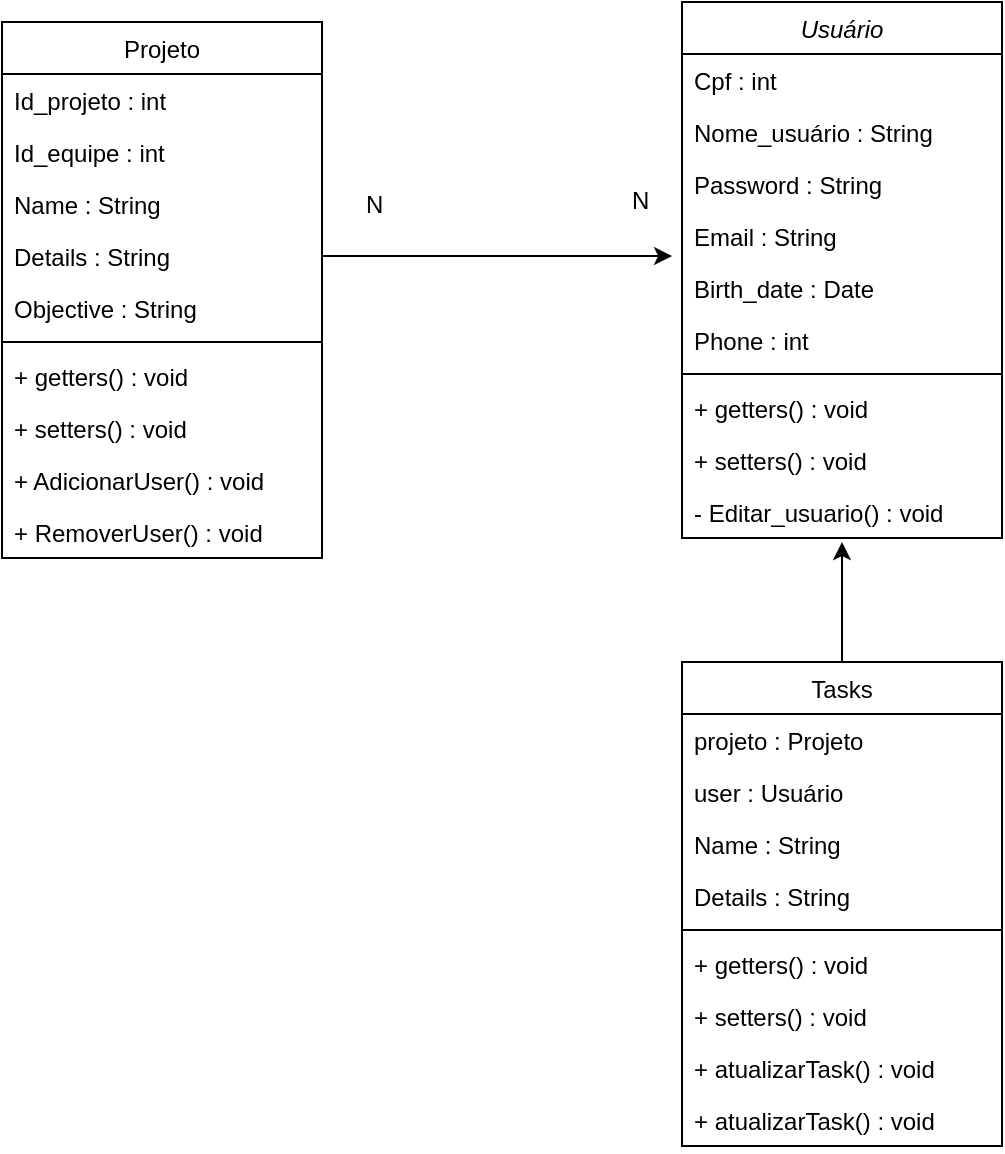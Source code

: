<mxfile version="22.0.8" type="device">
  <diagram id="C5RBs43oDa-KdzZeNtuy" name="Page-1">
    <mxGraphModel dx="1380" dy="749" grid="1" gridSize="10" guides="1" tooltips="1" connect="1" arrows="1" fold="1" page="1" pageScale="1" pageWidth="827" pageHeight="1169" math="0" shadow="0">
      <root>
        <mxCell id="WIyWlLk6GJQsqaUBKTNV-0" />
        <mxCell id="WIyWlLk6GJQsqaUBKTNV-1" parent="WIyWlLk6GJQsqaUBKTNV-0" />
        <mxCell id="yKRmIMnn_oqGu4NaPZ7r-26" style="edgeStyle=orthogonalEdgeStyle;rounded=0;orthogonalLoop=1;jettySize=auto;html=1;" edge="1" parent="WIyWlLk6GJQsqaUBKTNV-1" source="sQt8MULlWPjTapkWXbse-19">
          <mxGeometry relative="1" as="geometry">
            <mxPoint x="620" y="370" as="targetPoint" />
          </mxGeometry>
        </mxCell>
        <mxCell id="sQt8MULlWPjTapkWXbse-19" value="Tasks" style="swimlane;fontStyle=0;align=center;verticalAlign=top;childLayout=stackLayout;horizontal=1;startSize=26;horizontalStack=0;resizeParent=1;resizeLast=0;collapsible=1;marginBottom=0;rounded=0;shadow=0;strokeWidth=1;" parent="WIyWlLk6GJQsqaUBKTNV-1" vertex="1">
          <mxGeometry x="540" y="430" width="160" height="242" as="geometry">
            <mxRectangle x="550" y="140" width="160" height="26" as="alternateBounds" />
          </mxGeometry>
        </mxCell>
        <mxCell id="sQt8MULlWPjTapkWXbse-20" value="projeto : Projeto" style="text;align=left;verticalAlign=top;spacingLeft=4;spacingRight=4;overflow=hidden;rotatable=0;points=[[0,0.5],[1,0.5]];portConstraint=eastwest;" parent="sQt8MULlWPjTapkWXbse-19" vertex="1">
          <mxGeometry y="26" width="160" height="26" as="geometry" />
        </mxCell>
        <mxCell id="sQt8MULlWPjTapkWXbse-28" value="user : Usuário" style="text;align=left;verticalAlign=top;spacingLeft=4;spacingRight=4;overflow=hidden;rotatable=0;points=[[0,0.5],[1,0.5]];portConstraint=eastwest;" parent="sQt8MULlWPjTapkWXbse-19" vertex="1">
          <mxGeometry y="52" width="160" height="26" as="geometry" />
        </mxCell>
        <mxCell id="sQt8MULlWPjTapkWXbse-21" value="Name : String " style="text;align=left;verticalAlign=top;spacingLeft=4;spacingRight=4;overflow=hidden;rotatable=0;points=[[0,0.5],[1,0.5]];portConstraint=eastwest;rounded=0;shadow=0;html=0;" parent="sQt8MULlWPjTapkWXbse-19" vertex="1">
          <mxGeometry y="78" width="160" height="26" as="geometry" />
        </mxCell>
        <mxCell id="sQt8MULlWPjTapkWXbse-22" value="Details : String" style="text;align=left;verticalAlign=top;spacingLeft=4;spacingRight=4;overflow=hidden;rotatable=0;points=[[0,0.5],[1,0.5]];portConstraint=eastwest;rounded=0;shadow=0;html=0;" parent="sQt8MULlWPjTapkWXbse-19" vertex="1">
          <mxGeometry y="104" width="160" height="26" as="geometry" />
        </mxCell>
        <mxCell id="sQt8MULlWPjTapkWXbse-24" value="" style="line;html=1;strokeWidth=1;align=left;verticalAlign=middle;spacingTop=-1;spacingLeft=3;spacingRight=3;rotatable=0;labelPosition=right;points=[];portConstraint=eastwest;" parent="sQt8MULlWPjTapkWXbse-19" vertex="1">
          <mxGeometry y="130" width="160" height="8" as="geometry" />
        </mxCell>
        <mxCell id="sQt8MULlWPjTapkWXbse-25" value="+ getters() : void" style="text;align=left;verticalAlign=top;spacingLeft=4;spacingRight=4;overflow=hidden;rotatable=0;points=[[0,0.5],[1,0.5]];portConstraint=eastwest;" parent="sQt8MULlWPjTapkWXbse-19" vertex="1">
          <mxGeometry y="138" width="160" height="26" as="geometry" />
        </mxCell>
        <mxCell id="sQt8MULlWPjTapkWXbse-36" value="+ setters() : void" style="text;align=left;verticalAlign=top;spacingLeft=4;spacingRight=4;overflow=hidden;rotatable=0;points=[[0,0.5],[1,0.5]];portConstraint=eastwest;" parent="sQt8MULlWPjTapkWXbse-19" vertex="1">
          <mxGeometry y="164" width="160" height="26" as="geometry" />
        </mxCell>
        <mxCell id="yKRmIMnn_oqGu4NaPZ7r-39" value="+ atualizarTask() : void" style="text;align=left;verticalAlign=top;spacingLeft=4;spacingRight=4;overflow=hidden;rotatable=0;points=[[0,0.5],[1,0.5]];portConstraint=eastwest;" vertex="1" parent="sQt8MULlWPjTapkWXbse-19">
          <mxGeometry y="190" width="160" height="26" as="geometry" />
        </mxCell>
        <mxCell id="yKRmIMnn_oqGu4NaPZ7r-42" value="+ atualizarTask() : void" style="text;align=left;verticalAlign=top;spacingLeft=4;spacingRight=4;overflow=hidden;rotatable=0;points=[[0,0.5],[1,0.5]];portConstraint=eastwest;" vertex="1" parent="sQt8MULlWPjTapkWXbse-19">
          <mxGeometry y="216" width="160" height="26" as="geometry" />
        </mxCell>
        <mxCell id="yKRmIMnn_oqGu4NaPZ7r-11" value="Usuário" style="swimlane;fontStyle=2;align=center;verticalAlign=top;childLayout=stackLayout;horizontal=1;startSize=26;horizontalStack=0;resizeParent=1;resizeLast=0;collapsible=1;marginBottom=0;rounded=0;shadow=0;strokeWidth=1;" vertex="1" parent="WIyWlLk6GJQsqaUBKTNV-1">
          <mxGeometry x="540" y="100" width="160" height="268" as="geometry">
            <mxRectangle x="230" y="140" width="160" height="26" as="alternateBounds" />
          </mxGeometry>
        </mxCell>
        <mxCell id="yKRmIMnn_oqGu4NaPZ7r-12" value="Cpf : int  " style="text;align=left;verticalAlign=top;spacingLeft=4;spacingRight=4;overflow=hidden;rotatable=0;points=[[0,0.5],[1,0.5]];portConstraint=eastwest;" vertex="1" parent="yKRmIMnn_oqGu4NaPZ7r-11">
          <mxGeometry y="26" width="160" height="26" as="geometry" />
        </mxCell>
        <mxCell id="yKRmIMnn_oqGu4NaPZ7r-13" value="Nome_usuário : String" style="text;align=left;verticalAlign=top;spacingLeft=4;spacingRight=4;overflow=hidden;rotatable=0;points=[[0,0.5],[1,0.5]];portConstraint=eastwest;" vertex="1" parent="yKRmIMnn_oqGu4NaPZ7r-11">
          <mxGeometry y="52" width="160" height="26" as="geometry" />
        </mxCell>
        <mxCell id="yKRmIMnn_oqGu4NaPZ7r-14" value="Password : String" style="text;align=left;verticalAlign=top;spacingLeft=4;spacingRight=4;overflow=hidden;rotatable=0;points=[[0,0.5],[1,0.5]];portConstraint=eastwest;rounded=0;shadow=0;html=0;" vertex="1" parent="yKRmIMnn_oqGu4NaPZ7r-11">
          <mxGeometry y="78" width="160" height="26" as="geometry" />
        </mxCell>
        <mxCell id="yKRmIMnn_oqGu4NaPZ7r-15" value="Email : String" style="text;align=left;verticalAlign=top;spacingLeft=4;spacingRight=4;overflow=hidden;rotatable=0;points=[[0,0.5],[1,0.5]];portConstraint=eastwest;rounded=0;shadow=0;html=0;" vertex="1" parent="yKRmIMnn_oqGu4NaPZ7r-11">
          <mxGeometry y="104" width="160" height="26" as="geometry" />
        </mxCell>
        <mxCell id="yKRmIMnn_oqGu4NaPZ7r-16" value="Birth_date : Date" style="text;align=left;verticalAlign=top;spacingLeft=4;spacingRight=4;overflow=hidden;rotatable=0;points=[[0,0.5],[1,0.5]];portConstraint=eastwest;rounded=0;shadow=0;html=0;" vertex="1" parent="yKRmIMnn_oqGu4NaPZ7r-11">
          <mxGeometry y="130" width="160" height="26" as="geometry" />
        </mxCell>
        <mxCell id="yKRmIMnn_oqGu4NaPZ7r-17" value="Phone : int" style="text;align=left;verticalAlign=top;spacingLeft=4;spacingRight=4;overflow=hidden;rotatable=0;points=[[0,0.5],[1,0.5]];portConstraint=eastwest;rounded=0;shadow=0;html=0;" vertex="1" parent="yKRmIMnn_oqGu4NaPZ7r-11">
          <mxGeometry y="156" width="160" height="26" as="geometry" />
        </mxCell>
        <mxCell id="yKRmIMnn_oqGu4NaPZ7r-18" value="" style="line;html=1;strokeWidth=1;align=left;verticalAlign=middle;spacingTop=-1;spacingLeft=3;spacingRight=3;rotatable=0;labelPosition=right;points=[];portConstraint=eastwest;" vertex="1" parent="yKRmIMnn_oqGu4NaPZ7r-11">
          <mxGeometry y="182" width="160" height="8" as="geometry" />
        </mxCell>
        <mxCell id="yKRmIMnn_oqGu4NaPZ7r-19" value="+ getters() : void" style="text;align=left;verticalAlign=top;spacingLeft=4;spacingRight=4;overflow=hidden;rotatable=0;points=[[0,0.5],[1,0.5]];portConstraint=eastwest;" vertex="1" parent="yKRmIMnn_oqGu4NaPZ7r-11">
          <mxGeometry y="190" width="160" height="26" as="geometry" />
        </mxCell>
        <mxCell id="yKRmIMnn_oqGu4NaPZ7r-20" value="+ setters() : void" style="text;align=left;verticalAlign=top;spacingLeft=4;spacingRight=4;overflow=hidden;rotatable=0;points=[[0,0.5],[1,0.5]];portConstraint=eastwest;" vertex="1" parent="yKRmIMnn_oqGu4NaPZ7r-11">
          <mxGeometry y="216" width="160" height="26" as="geometry" />
        </mxCell>
        <mxCell id="yKRmIMnn_oqGu4NaPZ7r-21" value="- Editar_usuario() : void " style="text;align=left;verticalAlign=top;spacingLeft=4;spacingRight=4;overflow=hidden;rotatable=0;points=[[0,0.5],[1,0.5]];portConstraint=eastwest;" vertex="1" parent="yKRmIMnn_oqGu4NaPZ7r-11">
          <mxGeometry y="242" width="160" height="26" as="geometry" />
        </mxCell>
        <mxCell id="yKRmIMnn_oqGu4NaPZ7r-24" value="N" style="resizable=0;align=left;verticalAlign=bottom;labelBackgroundColor=none;fontSize=12;" connectable="0" vertex="1" parent="WIyWlLk6GJQsqaUBKTNV-1">
          <mxGeometry x="380" y="210" as="geometry" />
        </mxCell>
        <mxCell id="yKRmIMnn_oqGu4NaPZ7r-27" value="N" style="resizable=0;align=left;verticalAlign=bottom;labelBackgroundColor=none;fontSize=12;" connectable="0" vertex="1" parent="WIyWlLk6GJQsqaUBKTNV-1">
          <mxGeometry x="400" y="220" as="geometry">
            <mxPoint x="113" y="-12" as="offset" />
          </mxGeometry>
        </mxCell>
        <mxCell id="yKRmIMnn_oqGu4NaPZ7r-28" value="Projeto" style="swimlane;fontStyle=0;align=center;verticalAlign=top;childLayout=stackLayout;horizontal=1;startSize=26;horizontalStack=0;resizeParent=1;resizeLast=0;collapsible=1;marginBottom=0;rounded=0;shadow=0;strokeWidth=1;" vertex="1" parent="WIyWlLk6GJQsqaUBKTNV-1">
          <mxGeometry x="200" y="110" width="160" height="268" as="geometry">
            <mxRectangle x="550" y="140" width="160" height="26" as="alternateBounds" />
          </mxGeometry>
        </mxCell>
        <mxCell id="yKRmIMnn_oqGu4NaPZ7r-29" value="Id_projeto : int" style="text;align=left;verticalAlign=top;spacingLeft=4;spacingRight=4;overflow=hidden;rotatable=0;points=[[0,0.5],[1,0.5]];portConstraint=eastwest;" vertex="1" parent="yKRmIMnn_oqGu4NaPZ7r-28">
          <mxGeometry y="26" width="160" height="26" as="geometry" />
        </mxCell>
        <mxCell id="yKRmIMnn_oqGu4NaPZ7r-30" value="Id_equipe : int" style="text;align=left;verticalAlign=top;spacingLeft=4;spacingRight=4;overflow=hidden;rotatable=0;points=[[0,0.5],[1,0.5]];portConstraint=eastwest;" vertex="1" parent="yKRmIMnn_oqGu4NaPZ7r-28">
          <mxGeometry y="52" width="160" height="26" as="geometry" />
        </mxCell>
        <mxCell id="yKRmIMnn_oqGu4NaPZ7r-31" value="Name : String " style="text;align=left;verticalAlign=top;spacingLeft=4;spacingRight=4;overflow=hidden;rotatable=0;points=[[0,0.5],[1,0.5]];portConstraint=eastwest;rounded=0;shadow=0;html=0;" vertex="1" parent="yKRmIMnn_oqGu4NaPZ7r-28">
          <mxGeometry y="78" width="160" height="26" as="geometry" />
        </mxCell>
        <mxCell id="yKRmIMnn_oqGu4NaPZ7r-32" value="Details : String" style="text;align=left;verticalAlign=top;spacingLeft=4;spacingRight=4;overflow=hidden;rotatable=0;points=[[0,0.5],[1,0.5]];portConstraint=eastwest;rounded=0;shadow=0;html=0;" vertex="1" parent="yKRmIMnn_oqGu4NaPZ7r-28">
          <mxGeometry y="104" width="160" height="26" as="geometry" />
        </mxCell>
        <mxCell id="yKRmIMnn_oqGu4NaPZ7r-33" value="Objective : String" style="text;align=left;verticalAlign=top;spacingLeft=4;spacingRight=4;overflow=hidden;rotatable=0;points=[[0,0.5],[1,0.5]];portConstraint=eastwest;rounded=0;shadow=0;html=0;" vertex="1" parent="yKRmIMnn_oqGu4NaPZ7r-28">
          <mxGeometry y="130" width="160" height="26" as="geometry" />
        </mxCell>
        <mxCell id="yKRmIMnn_oqGu4NaPZ7r-34" value="" style="line;html=1;strokeWidth=1;align=left;verticalAlign=middle;spacingTop=-1;spacingLeft=3;spacingRight=3;rotatable=0;labelPosition=right;points=[];portConstraint=eastwest;" vertex="1" parent="yKRmIMnn_oqGu4NaPZ7r-28">
          <mxGeometry y="156" width="160" height="8" as="geometry" />
        </mxCell>
        <mxCell id="yKRmIMnn_oqGu4NaPZ7r-35" value="+ getters() : void" style="text;align=left;verticalAlign=top;spacingLeft=4;spacingRight=4;overflow=hidden;rotatable=0;points=[[0,0.5],[1,0.5]];portConstraint=eastwest;" vertex="1" parent="yKRmIMnn_oqGu4NaPZ7r-28">
          <mxGeometry y="164" width="160" height="26" as="geometry" />
        </mxCell>
        <mxCell id="yKRmIMnn_oqGu4NaPZ7r-36" value="+ setters() : void" style="text;align=left;verticalAlign=top;spacingLeft=4;spacingRight=4;overflow=hidden;rotatable=0;points=[[0,0.5],[1,0.5]];portConstraint=eastwest;" vertex="1" parent="yKRmIMnn_oqGu4NaPZ7r-28">
          <mxGeometry y="190" width="160" height="26" as="geometry" />
        </mxCell>
        <mxCell id="yKRmIMnn_oqGu4NaPZ7r-40" value="+ AdicionarUser() : void" style="text;align=left;verticalAlign=top;spacingLeft=4;spacingRight=4;overflow=hidden;rotatable=0;points=[[0,0.5],[1,0.5]];portConstraint=eastwest;" vertex="1" parent="yKRmIMnn_oqGu4NaPZ7r-28">
          <mxGeometry y="216" width="160" height="26" as="geometry" />
        </mxCell>
        <mxCell id="yKRmIMnn_oqGu4NaPZ7r-41" value="+ RemoverUser() : void" style="text;align=left;verticalAlign=top;spacingLeft=4;spacingRight=4;overflow=hidden;rotatable=0;points=[[0,0.5],[1,0.5]];portConstraint=eastwest;" vertex="1" parent="yKRmIMnn_oqGu4NaPZ7r-28">
          <mxGeometry y="242" width="160" height="26" as="geometry" />
        </mxCell>
        <mxCell id="yKRmIMnn_oqGu4NaPZ7r-38" style="edgeStyle=orthogonalEdgeStyle;rounded=0;orthogonalLoop=1;jettySize=auto;html=1;entryX=-0.031;entryY=0.885;entryDx=0;entryDy=0;entryPerimeter=0;" edge="1" parent="WIyWlLk6GJQsqaUBKTNV-1" source="yKRmIMnn_oqGu4NaPZ7r-32" target="yKRmIMnn_oqGu4NaPZ7r-15">
          <mxGeometry relative="1" as="geometry" />
        </mxCell>
      </root>
    </mxGraphModel>
  </diagram>
</mxfile>
